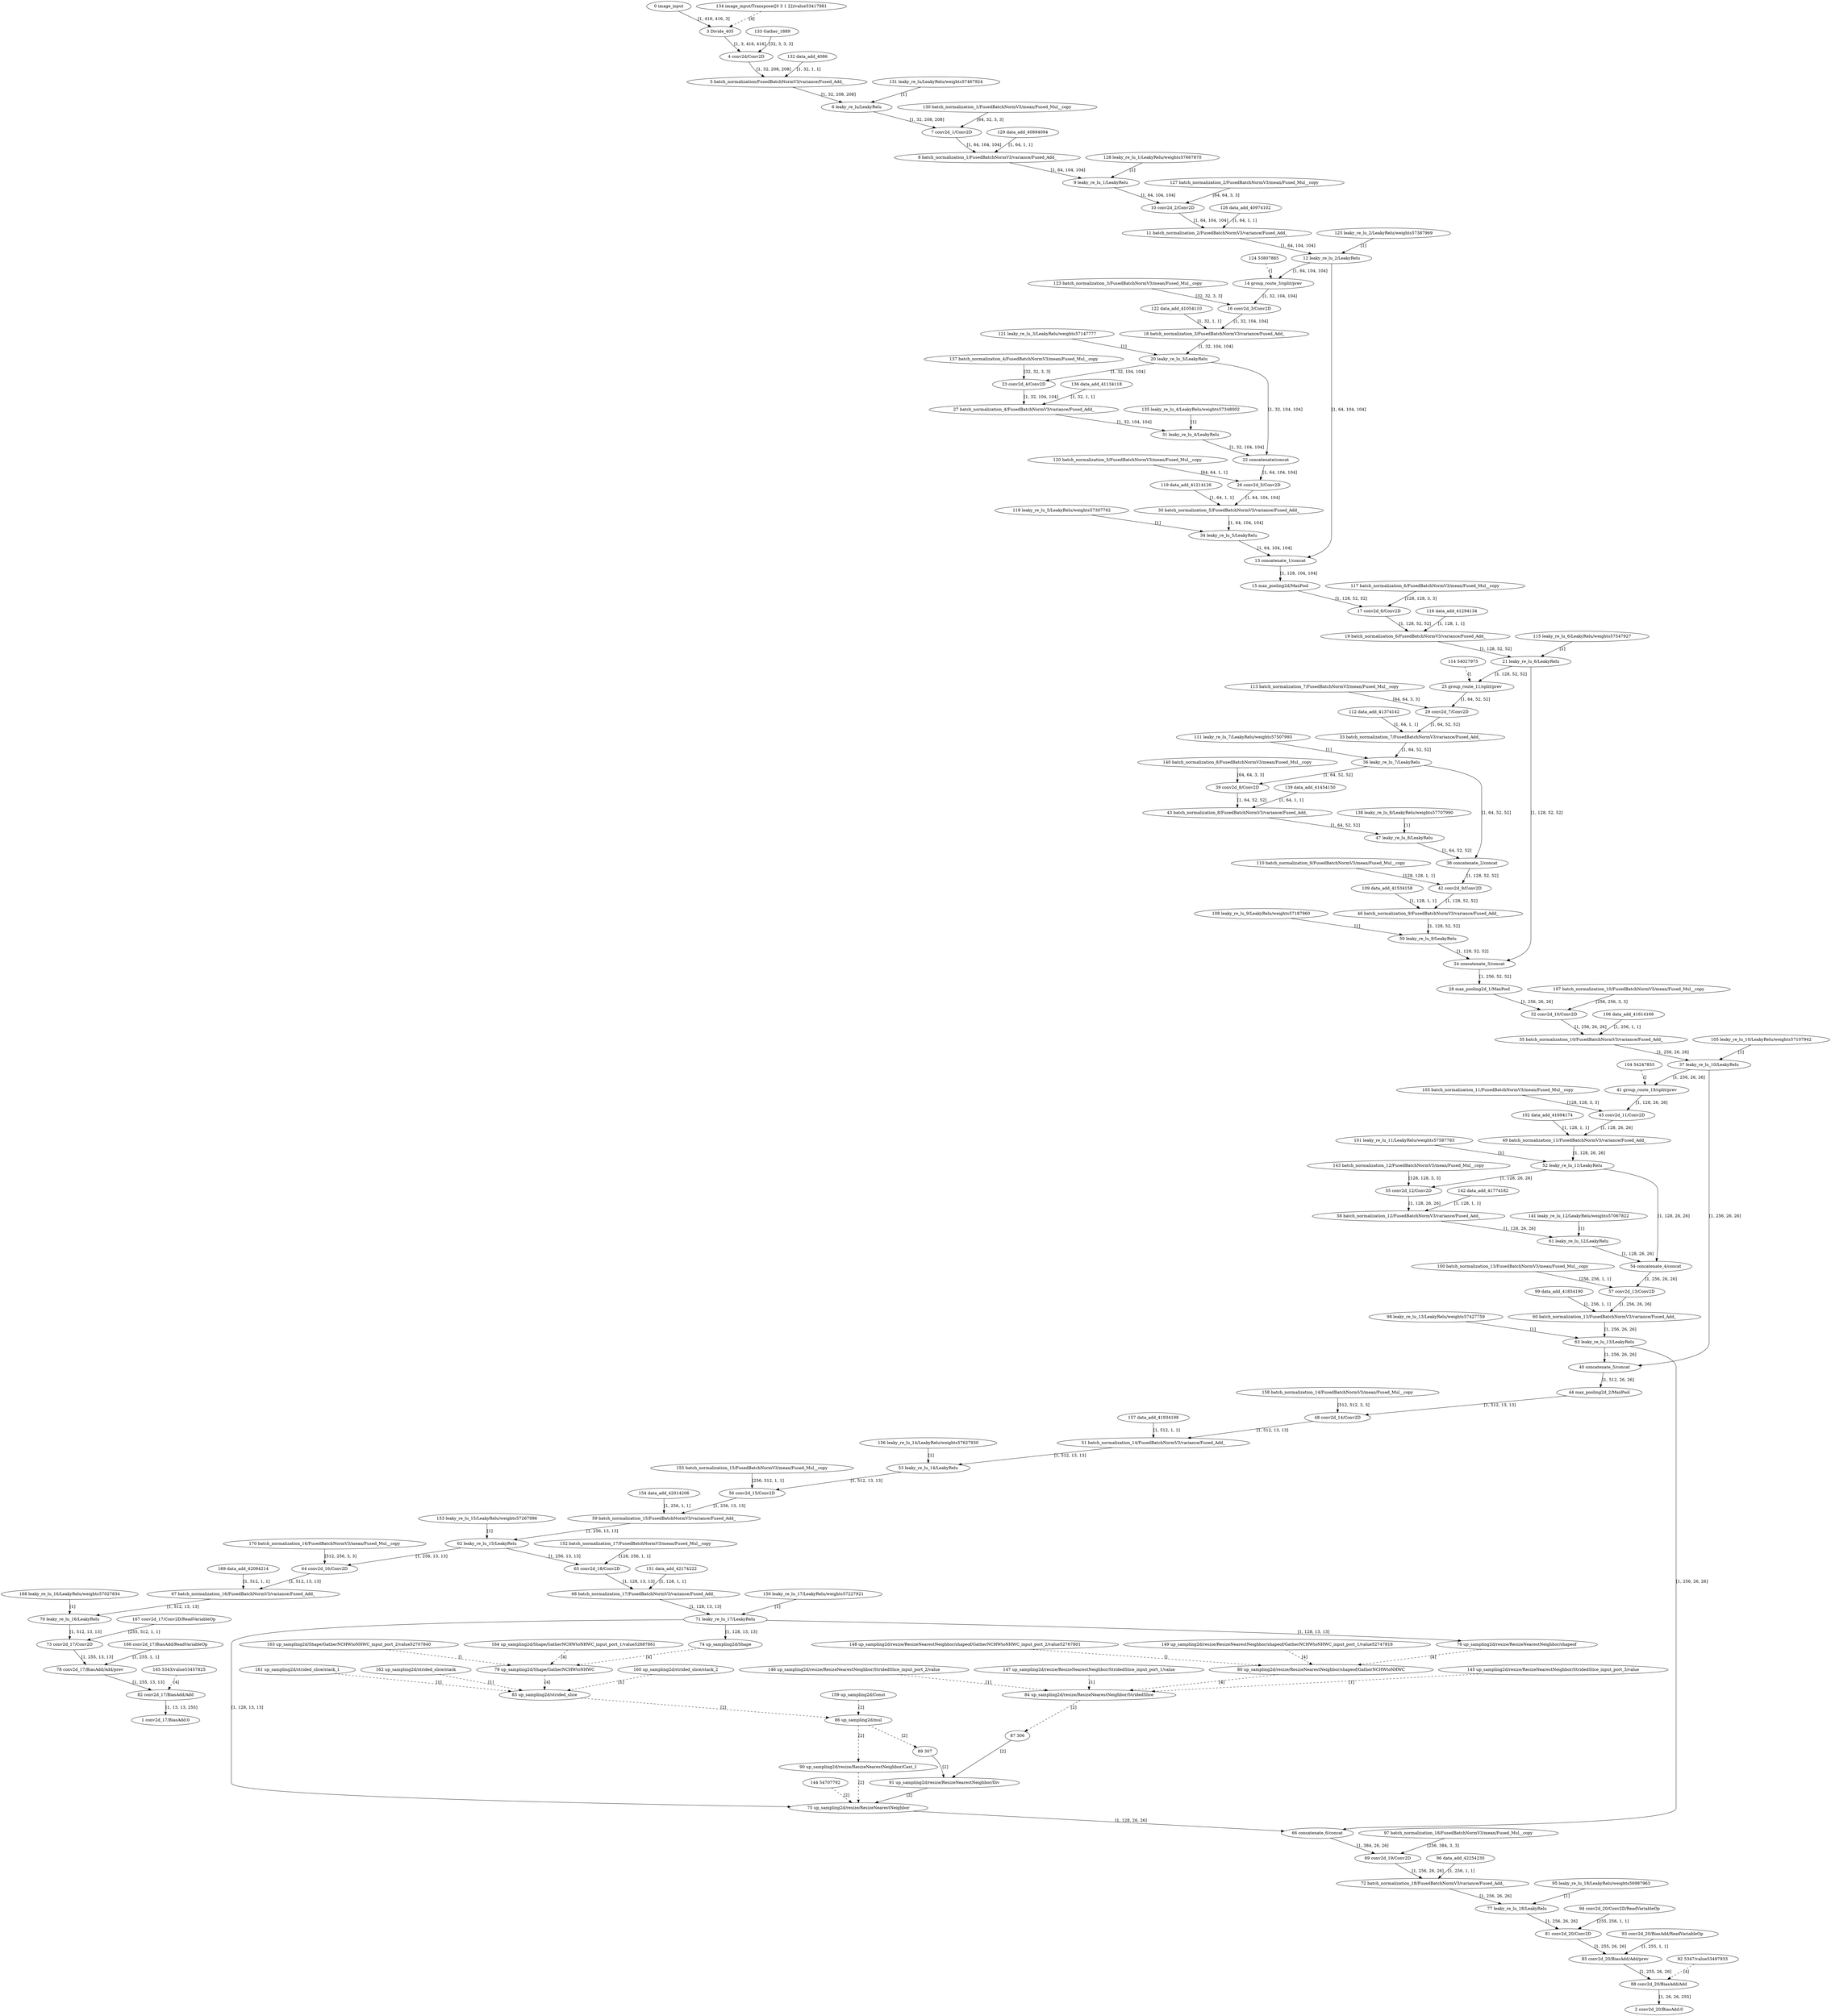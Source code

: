 strict digraph  {
"0 image_input" [id=0, type=nncf_model_input];
"1 conv2d_17/BiasAdd^0" [id=1, label="1 conv2d_17/BiasAdd:0", type=nncf_model_output];
"2 conv2d_20/BiasAdd^0" [id=2, label="2 conv2d_20/BiasAdd:0", type=nncf_model_output];
"3 Divide_405" [id=3, type=Transpose];
"4 conv2d/Conv2D" [id=4, type=Convolution];
"5 batch_normalization/FusedBatchNormV3/variance/Fused_Add_" [id=5, type=Add];
"6 leaky_re_lu/LeakyRelu" [id=6, type=PRelu];
"7 conv2d_1/Conv2D" [id=7, type=Convolution];
"8 batch_normalization_1/FusedBatchNormV3/variance/Fused_Add_" [id=8, type=Add];
"9 leaky_re_lu_1/LeakyRelu" [id=9, type=PRelu];
"10 conv2d_2/Conv2D" [id=10, type=Convolution];
"11 batch_normalization_2/FusedBatchNormV3/variance/Fused_Add_" [id=11, type=Add];
"12 leaky_re_lu_2/LeakyRelu" [id=12, type=PRelu];
"13 concatenate_1/concat" [id=13, type=Concat];
"14 group_route_3/split/prev" [id=14, type=Split];
"15 max_pooling2d/MaxPool" [id=15, type=MaxPool];
"16 conv2d_3/Conv2D" [id=16, type=Convolution];
"17 conv2d_6/Conv2D" [id=17, type=Convolution];
"18 batch_normalization_3/FusedBatchNormV3/variance/Fused_Add_" [id=18, type=Add];
"19 batch_normalization_6/FusedBatchNormV3/variance/Fused_Add_" [id=19, type=Add];
"20 leaky_re_lu_3/LeakyRelu" [id=20, type=PRelu];
"21 leaky_re_lu_6/LeakyRelu" [id=21, type=PRelu];
"22 concatenate/concat" [id=22, type=Concat];
"23 conv2d_4/Conv2D" [id=23, type=Convolution];
"24 concatenate_3/concat" [id=24, type=Concat];
"25 group_route_11/split/prev" [id=25, type=Split];
"26 conv2d_5/Conv2D" [id=26, type=Convolution];
"27 batch_normalization_4/FusedBatchNormV3/variance/Fused_Add_" [id=27, type=Add];
"28 max_pooling2d_1/MaxPool" [id=28, type=MaxPool];
"29 conv2d_7/Conv2D" [id=29, type=Convolution];
"30 batch_normalization_5/FusedBatchNormV3/variance/Fused_Add_" [id=30, type=Add];
"31 leaky_re_lu_4/LeakyRelu" [id=31, type=PRelu];
"32 conv2d_10/Conv2D" [id=32, type=Convolution];
"33 batch_normalization_7/FusedBatchNormV3/variance/Fused_Add_" [id=33, type=Add];
"34 leaky_re_lu_5/LeakyRelu" [id=34, type=PRelu];
"35 batch_normalization_10/FusedBatchNormV3/variance/Fused_Add_" [id=35, type=Add];
"36 leaky_re_lu_7/LeakyRelu" [id=36, type=PRelu];
"37 leaky_re_lu_10/LeakyRelu" [id=37, type=PRelu];
"38 concatenate_2/concat" [id=38, type=Concat];
"39 conv2d_8/Conv2D" [id=39, type=Convolution];
"40 concatenate_5/concat" [id=40, type=Concat];
"41 group_route_19/split/prev" [id=41, type=Split];
"42 conv2d_9/Conv2D" [id=42, type=Convolution];
"43 batch_normalization_8/FusedBatchNormV3/variance/Fused_Add_" [id=43, type=Add];
"44 max_pooling2d_2/MaxPool" [id=44, type=MaxPool];
"45 conv2d_11/Conv2D" [id=45, type=Convolution];
"46 batch_normalization_9/FusedBatchNormV3/variance/Fused_Add_" [id=46, type=Add];
"47 leaky_re_lu_8/LeakyRelu" [id=47, type=PRelu];
"48 conv2d_14/Conv2D" [id=48, type=Convolution];
"49 batch_normalization_11/FusedBatchNormV3/variance/Fused_Add_" [id=49, type=Add];
"50 leaky_re_lu_9/LeakyRelu" [id=50, type=PRelu];
"51 batch_normalization_14/FusedBatchNormV3/variance/Fused_Add_" [id=51, type=Add];
"52 leaky_re_lu_11/LeakyRelu" [id=52, type=PRelu];
"53 leaky_re_lu_14/LeakyRelu" [id=53, type=PRelu];
"54 concatenate_4/concat" [id=54, type=Concat];
"55 conv2d_12/Conv2D" [id=55, type=Convolution];
"56 conv2d_15/Conv2D" [id=56, type=Convolution];
"57 conv2d_13/Conv2D" [id=57, type=Convolution];
"58 batch_normalization_12/FusedBatchNormV3/variance/Fused_Add_" [id=58, type=Add];
"59 batch_normalization_15/FusedBatchNormV3/variance/Fused_Add_" [id=59, type=Add];
"60 batch_normalization_13/FusedBatchNormV3/variance/Fused_Add_" [id=60, type=Add];
"61 leaky_re_lu_12/LeakyRelu" [id=61, type=PRelu];
"62 leaky_re_lu_15/LeakyRelu" [id=62, type=PRelu];
"63 leaky_re_lu_13/LeakyRelu" [id=63, type=PRelu];
"64 conv2d_16/Conv2D" [id=64, type=Convolution];
"65 conv2d_18/Conv2D" [id=65, type=Convolution];
"66 concatenate_6/concat" [id=66, type=Concat];
"67 batch_normalization_16/FusedBatchNormV3/variance/Fused_Add_" [id=67, type=Add];
"68 batch_normalization_17/FusedBatchNormV3/variance/Fused_Add_" [id=68, type=Add];
"69 conv2d_19/Conv2D" [id=69, type=Convolution];
"70 leaky_re_lu_16/LeakyRelu" [id=70, type=PRelu];
"71 leaky_re_lu_17/LeakyRelu" [id=71, type=PRelu];
"72 batch_normalization_18/FusedBatchNormV3/variance/Fused_Add_" [id=72, type=Add];
"73 conv2d_17/Conv2D" [id=73, type=Convolution];
"74 up_sampling2d/Shape" [id=74, type=ShapeOf];
"75 up_sampling2d/resize/ResizeNearestNeighbor" [id=75, type=Interpolate];
"76 up_sampling2d/resize/ResizeNearestNeighbor/shapeof" [id=76, type=ShapeOf];
"77 leaky_re_lu_18/LeakyRelu" [id=77, type=PRelu];
"78 conv2d_17/BiasAdd/Add/prev" [id=78, type=Add];
"79 up_sampling2d/Shape/GatherNCHWtoNHWC" [id=79, type=Gather];
"80 up_sampling2d/resize/ResizeNearestNeighbor/shapeof/GatherNCHWtoNHWC" [id=80, type=Gather];
"81 conv2d_20/Conv2D" [id=81, type=Convolution];
"82 conv2d_17/BiasAdd/Add" [id=82, type=Transpose];
"83 up_sampling2d/strided_slice" [id=83, type=StridedSlice];
"84 up_sampling2d/resize/ResizeNearestNeighbor/StridedSlice" [id=84, type=StridedSlice];
"85 conv2d_20/BiasAdd/Add/prev" [id=85, type=Add];
"86 up_sampling2d/mul" [id=86, type=Multiply];
"87 306" [id=87, type=Convert];
"88 conv2d_20/BiasAdd/Add" [id=88, type=Transpose];
"89 307" [id=89, type=Convert];
"90 up_sampling2d/resize/ResizeNearestNeighbor/Cast_1" [id=90, type=Convert];
"91 up_sampling2d/resize/ResizeNearestNeighbor/Div" [id=91, type=Divide];
"92 5347/value53497933" [id=92, type=Constant];
"93 conv2d_20/BiasAdd/ReadVariableOp" [id=93, type=Constant];
"94 conv2d_20/Conv2D/ReadVariableOp" [id=94, type=Constant];
"95 leaky_re_lu_18/LeakyRelu/weights56987963" [id=95, type=Constant];
"96 data_add_42254230" [id=96, type=Constant];
"97 batch_normalization_18/FusedBatchNormV3/mean/Fused_Mul__copy" [id=97, type=Constant];
"98 leaky_re_lu_13/LeakyRelu/weights57427759" [id=98, type=Constant];
"99 data_add_41854190" [id=99, type=Constant];
"100 batch_normalization_13/FusedBatchNormV3/mean/Fused_Mul__copy" [id=100, type=Constant];
"101 leaky_re_lu_11/LeakyRelu/weights57587783" [id=101, type=Constant];
"102 data_add_41694174" [id=102, type=Constant];
"103 batch_normalization_11/FusedBatchNormV3/mean/Fused_Mul__copy" [id=103, type=Constant];
"104 54247855" [id=104, type=Constant];
"105 leaky_re_lu_10/LeakyRelu/weights57107942" [id=105, type=Constant];
"106 data_add_41614166" [id=106, type=Constant];
"107 batch_normalization_10/FusedBatchNormV3/mean/Fused_Mul__copy" [id=107, type=Constant];
"108 leaky_re_lu_9/LeakyRelu/weights57187960" [id=108, type=Constant];
"109 data_add_41534158" [id=109, type=Constant];
"110 batch_normalization_9/FusedBatchNormV3/mean/Fused_Mul__copy" [id=110, type=Constant];
"111 leaky_re_lu_7/LeakyRelu/weights57507993" [id=111, type=Constant];
"112 data_add_41374142" [id=112, type=Constant];
"113 batch_normalization_7/FusedBatchNormV3/mean/Fused_Mul__copy" [id=113, type=Constant];
"114 54027975" [id=114, type=Constant];
"115 leaky_re_lu_6/LeakyRelu/weights57547927" [id=115, type=Constant];
"116 data_add_41294134" [id=116, type=Constant];
"117 batch_normalization_6/FusedBatchNormV3/mean/Fused_Mul__copy" [id=117, type=Constant];
"118 leaky_re_lu_5/LeakyRelu/weights57307762" [id=118, type=Constant];
"119 data_add_41214126" [id=119, type=Constant];
"120 batch_normalization_5/FusedBatchNormV3/mean/Fused_Mul__copy" [id=120, type=Constant];
"121 leaky_re_lu_3/LeakyRelu/weights57147777" [id=121, type=Constant];
"122 data_add_41054110" [id=122, type=Constant];
"123 batch_normalization_3/FusedBatchNormV3/mean/Fused_Mul__copy" [id=123, type=Constant];
"124 53807885" [id=124, type=Constant];
"125 leaky_re_lu_2/LeakyRelu/weights57387969" [id=125, type=Constant];
"126 data_add_40974102" [id=126, type=Constant];
"127 batch_normalization_2/FusedBatchNormV3/mean/Fused_Mul__copy" [id=127, type=Constant];
"128 leaky_re_lu_1/LeakyRelu/weights57667870" [id=128, type=Constant];
"129 data_add_40894094" [id=129, type=Constant];
"130 batch_normalization_1/FusedBatchNormV3/mean/Fused_Mul__copy" [id=130, type=Constant];
"131 leaky_re_lu/LeakyRelu/weights57467924" [id=131, type=Constant];
"132 data_add_4086" [id=132, type=Constant];
"133 Gather_1889" [id=133, type=Constant];
"134 image_input/Transpose([0 3 1 2])/value53417981" [id=134, type=Constant];
"135 leaky_re_lu_4/LeakyRelu/weights57348002" [id=135, type=Constant];
"136 data_add_41134118" [id=136, type=Constant];
"137 batch_normalization_4/FusedBatchNormV3/mean/Fused_Mul__copy" [id=137, type=Constant];
"138 leaky_re_lu_8/LeakyRelu/weights57707990" [id=138, type=Constant];
"139 data_add_41454150" [id=139, type=Constant];
"140 batch_normalization_8/FusedBatchNormV3/mean/Fused_Mul__copy" [id=140, type=Constant];
"141 leaky_re_lu_12/LeakyRelu/weights57067822" [id=141, type=Constant];
"142 data_add_41774182" [id=142, type=Constant];
"143 batch_normalization_12/FusedBatchNormV3/mean/Fused_Mul__copy" [id=143, type=Constant];
"144 54707792" [id=144, type=Constant];
"145 up_sampling2d/resize/ResizeNearestNeighbor/StridedSlice_input_port_3/value" [id=145, type=Constant];
"146 up_sampling2d/resize/ResizeNearestNeighbor/StridedSlice_input_port_2/value" [id=146, type=Constant];
"147 up_sampling2d/resize/ResizeNearestNeighbor/StridedSlice_input_port_1/value" [id=147, type=Constant];
"148 up_sampling2d/resize/ResizeNearestNeighbor/shapeof/GatherNCHWtoNHWC_input_port_2/value52767801" [id=148, type=Constant];
"149 up_sampling2d/resize/ResizeNearestNeighbor/shapeof/GatherNCHWtoNHWC_input_port_1/value52747816" [id=149, type=Constant];
"150 leaky_re_lu_17/LeakyRelu/weights57227921" [id=150, type=Constant];
"151 data_add_42174222" [id=151, type=Constant];
"152 batch_normalization_17/FusedBatchNormV3/mean/Fused_Mul__copy" [id=152, type=Constant];
"153 leaky_re_lu_15/LeakyRelu/weights57267996" [id=153, type=Constant];
"154 data_add_42014206" [id=154, type=Constant];
"155 batch_normalization_15/FusedBatchNormV3/mean/Fused_Mul__copy" [id=155, type=Constant];
"156 leaky_re_lu_14/LeakyRelu/weights57627930" [id=156, type=Constant];
"157 data_add_41934198" [id=157, type=Constant];
"158 batch_normalization_14/FusedBatchNormV3/mean/Fused_Mul__copy" [id=158, type=Constant];
"159 up_sampling2d/Const" [id=159, type=Constant];
"160 up_sampling2d/strided_slice/stack_2" [id=160, type=Constant];
"161 up_sampling2d/strided_slice/stack_1" [id=161, type=Constant];
"162 up_sampling2d/strided_slice/stack" [id=162, type=Constant];
"163 up_sampling2d/Shape/GatherNCHWtoNHWC_input_port_2/value52707840" [id=163, type=Constant];
"164 up_sampling2d/Shape/GatherNCHWtoNHWC_input_port_1/value52687861" [id=164, type=Constant];
"165 5343/value53457825" [id=165, type=Constant];
"166 conv2d_17/BiasAdd/ReadVariableOp" [id=166, type=Constant];
"167 conv2d_17/Conv2D/ReadVariableOp" [id=167, type=Constant];
"168 leaky_re_lu_16/LeakyRelu/weights57027834" [id=168, type=Constant];
"169 data_add_42094214" [id=169, type=Constant];
"170 batch_normalization_16/FusedBatchNormV3/mean/Fused_Mul__copy" [id=170, type=Constant];
"0 image_input" -> "3 Divide_405"  [label="[1, 416, 416, 3]", style=solid];
"3 Divide_405" -> "4 conv2d/Conv2D"  [label="[1, 3, 416, 416]", style=solid];
"4 conv2d/Conv2D" -> "5 batch_normalization/FusedBatchNormV3/variance/Fused_Add_"  [label="[1, 32, 208, 208]", style=solid];
"5 batch_normalization/FusedBatchNormV3/variance/Fused_Add_" -> "6 leaky_re_lu/LeakyRelu"  [label="[1, 32, 208, 208]", style=solid];
"6 leaky_re_lu/LeakyRelu" -> "7 conv2d_1/Conv2D"  [label="[1, 32, 208, 208]", style=solid];
"7 conv2d_1/Conv2D" -> "8 batch_normalization_1/FusedBatchNormV3/variance/Fused_Add_"  [label="[1, 64, 104, 104]", style=solid];
"8 batch_normalization_1/FusedBatchNormV3/variance/Fused_Add_" -> "9 leaky_re_lu_1/LeakyRelu"  [label="[1, 64, 104, 104]", style=solid];
"9 leaky_re_lu_1/LeakyRelu" -> "10 conv2d_2/Conv2D"  [label="[1, 64, 104, 104]", style=solid];
"10 conv2d_2/Conv2D" -> "11 batch_normalization_2/FusedBatchNormV3/variance/Fused_Add_"  [label="[1, 64, 104, 104]", style=solid];
"11 batch_normalization_2/FusedBatchNormV3/variance/Fused_Add_" -> "12 leaky_re_lu_2/LeakyRelu"  [label="[1, 64, 104, 104]", style=solid];
"12 leaky_re_lu_2/LeakyRelu" -> "13 concatenate_1/concat"  [label="[1, 64, 104, 104]", style=solid];
"12 leaky_re_lu_2/LeakyRelu" -> "14 group_route_3/split/prev"  [label="[1, 64, 104, 104]", style=solid];
"13 concatenate_1/concat" -> "15 max_pooling2d/MaxPool"  [label="[1, 128, 104, 104]", style=solid];
"14 group_route_3/split/prev" -> "16 conv2d_3/Conv2D"  [label="[1, 32, 104, 104]", style=solid];
"15 max_pooling2d/MaxPool" -> "17 conv2d_6/Conv2D"  [label="[1, 128, 52, 52]", style=solid];
"16 conv2d_3/Conv2D" -> "18 batch_normalization_3/FusedBatchNormV3/variance/Fused_Add_"  [label="[1, 32, 104, 104]", style=solid];
"17 conv2d_6/Conv2D" -> "19 batch_normalization_6/FusedBatchNormV3/variance/Fused_Add_"  [label="[1, 128, 52, 52]", style=solid];
"18 batch_normalization_3/FusedBatchNormV3/variance/Fused_Add_" -> "20 leaky_re_lu_3/LeakyRelu"  [label="[1, 32, 104, 104]", style=solid];
"19 batch_normalization_6/FusedBatchNormV3/variance/Fused_Add_" -> "21 leaky_re_lu_6/LeakyRelu"  [label="[1, 128, 52, 52]", style=solid];
"20 leaky_re_lu_3/LeakyRelu" -> "22 concatenate/concat"  [label="[1, 32, 104, 104]", style=solid];
"20 leaky_re_lu_3/LeakyRelu" -> "23 conv2d_4/Conv2D"  [label="[1, 32, 104, 104]", style=solid];
"21 leaky_re_lu_6/LeakyRelu" -> "24 concatenate_3/concat"  [label="[1, 128, 52, 52]", style=solid];
"21 leaky_re_lu_6/LeakyRelu" -> "25 group_route_11/split/prev"  [label="[1, 128, 52, 52]", style=solid];
"22 concatenate/concat" -> "26 conv2d_5/Conv2D"  [label="[1, 64, 104, 104]", style=solid];
"23 conv2d_4/Conv2D" -> "27 batch_normalization_4/FusedBatchNormV3/variance/Fused_Add_"  [label="[1, 32, 104, 104]", style=solid];
"24 concatenate_3/concat" -> "28 max_pooling2d_1/MaxPool"  [label="[1, 256, 52, 52]", style=solid];
"25 group_route_11/split/prev" -> "29 conv2d_7/Conv2D"  [label="[1, 64, 52, 52]", style=solid];
"26 conv2d_5/Conv2D" -> "30 batch_normalization_5/FusedBatchNormV3/variance/Fused_Add_"  [label="[1, 64, 104, 104]", style=solid];
"27 batch_normalization_4/FusedBatchNormV3/variance/Fused_Add_" -> "31 leaky_re_lu_4/LeakyRelu"  [label="[1, 32, 104, 104]", style=solid];
"28 max_pooling2d_1/MaxPool" -> "32 conv2d_10/Conv2D"  [label="[1, 256, 26, 26]", style=solid];
"29 conv2d_7/Conv2D" -> "33 batch_normalization_7/FusedBatchNormV3/variance/Fused_Add_"  [label="[1, 64, 52, 52]", style=solid];
"30 batch_normalization_5/FusedBatchNormV3/variance/Fused_Add_" -> "34 leaky_re_lu_5/LeakyRelu"  [label="[1, 64, 104, 104]", style=solid];
"31 leaky_re_lu_4/LeakyRelu" -> "22 concatenate/concat"  [label="[1, 32, 104, 104]", style=solid];
"32 conv2d_10/Conv2D" -> "35 batch_normalization_10/FusedBatchNormV3/variance/Fused_Add_"  [label="[1, 256, 26, 26]", style=solid];
"33 batch_normalization_7/FusedBatchNormV3/variance/Fused_Add_" -> "36 leaky_re_lu_7/LeakyRelu"  [label="[1, 64, 52, 52]", style=solid];
"34 leaky_re_lu_5/LeakyRelu" -> "13 concatenate_1/concat"  [label="[1, 64, 104, 104]", style=solid];
"35 batch_normalization_10/FusedBatchNormV3/variance/Fused_Add_" -> "37 leaky_re_lu_10/LeakyRelu"  [label="[1, 256, 26, 26]", style=solid];
"36 leaky_re_lu_7/LeakyRelu" -> "38 concatenate_2/concat"  [label="[1, 64, 52, 52]", style=solid];
"36 leaky_re_lu_7/LeakyRelu" -> "39 conv2d_8/Conv2D"  [label="[1, 64, 52, 52]", style=solid];
"37 leaky_re_lu_10/LeakyRelu" -> "40 concatenate_5/concat"  [label="[1, 256, 26, 26]", style=solid];
"37 leaky_re_lu_10/LeakyRelu" -> "41 group_route_19/split/prev"  [label="[1, 256, 26, 26]", style=solid];
"38 concatenate_2/concat" -> "42 conv2d_9/Conv2D"  [label="[1, 128, 52, 52]", style=solid];
"39 conv2d_8/Conv2D" -> "43 batch_normalization_8/FusedBatchNormV3/variance/Fused_Add_"  [label="[1, 64, 52, 52]", style=solid];
"40 concatenate_5/concat" -> "44 max_pooling2d_2/MaxPool"  [label="[1, 512, 26, 26]", style=solid];
"41 group_route_19/split/prev" -> "45 conv2d_11/Conv2D"  [label="[1, 128, 26, 26]", style=solid];
"42 conv2d_9/Conv2D" -> "46 batch_normalization_9/FusedBatchNormV3/variance/Fused_Add_"  [label="[1, 128, 52, 52]", style=solid];
"43 batch_normalization_8/FusedBatchNormV3/variance/Fused_Add_" -> "47 leaky_re_lu_8/LeakyRelu"  [label="[1, 64, 52, 52]", style=solid];
"44 max_pooling2d_2/MaxPool" -> "48 conv2d_14/Conv2D"  [label="[1, 512, 13, 13]", style=solid];
"45 conv2d_11/Conv2D" -> "49 batch_normalization_11/FusedBatchNormV3/variance/Fused_Add_"  [label="[1, 128, 26, 26]", style=solid];
"46 batch_normalization_9/FusedBatchNormV3/variance/Fused_Add_" -> "50 leaky_re_lu_9/LeakyRelu"  [label="[1, 128, 52, 52]", style=solid];
"47 leaky_re_lu_8/LeakyRelu" -> "38 concatenate_2/concat"  [label="[1, 64, 52, 52]", style=solid];
"48 conv2d_14/Conv2D" -> "51 batch_normalization_14/FusedBatchNormV3/variance/Fused_Add_"  [label="[1, 512, 13, 13]", style=solid];
"49 batch_normalization_11/FusedBatchNormV3/variance/Fused_Add_" -> "52 leaky_re_lu_11/LeakyRelu"  [label="[1, 128, 26, 26]", style=solid];
"50 leaky_re_lu_9/LeakyRelu" -> "24 concatenate_3/concat"  [label="[1, 128, 52, 52]", style=solid];
"51 batch_normalization_14/FusedBatchNormV3/variance/Fused_Add_" -> "53 leaky_re_lu_14/LeakyRelu"  [label="[1, 512, 13, 13]", style=solid];
"52 leaky_re_lu_11/LeakyRelu" -> "54 concatenate_4/concat"  [label="[1, 128, 26, 26]", style=solid];
"52 leaky_re_lu_11/LeakyRelu" -> "55 conv2d_12/Conv2D"  [label="[1, 128, 26, 26]", style=solid];
"53 leaky_re_lu_14/LeakyRelu" -> "56 conv2d_15/Conv2D"  [label="[1, 512, 13, 13]", style=solid];
"54 concatenate_4/concat" -> "57 conv2d_13/Conv2D"  [label="[1, 256, 26, 26]", style=solid];
"55 conv2d_12/Conv2D" -> "58 batch_normalization_12/FusedBatchNormV3/variance/Fused_Add_"  [label="[1, 128, 26, 26]", style=solid];
"56 conv2d_15/Conv2D" -> "59 batch_normalization_15/FusedBatchNormV3/variance/Fused_Add_"  [label="[1, 256, 13, 13]", style=solid];
"57 conv2d_13/Conv2D" -> "60 batch_normalization_13/FusedBatchNormV3/variance/Fused_Add_"  [label="[1, 256, 26, 26]", style=solid];
"58 batch_normalization_12/FusedBatchNormV3/variance/Fused_Add_" -> "61 leaky_re_lu_12/LeakyRelu"  [label="[1, 128, 26, 26]", style=solid];
"59 batch_normalization_15/FusedBatchNormV3/variance/Fused_Add_" -> "62 leaky_re_lu_15/LeakyRelu"  [label="[1, 256, 13, 13]", style=solid];
"60 batch_normalization_13/FusedBatchNormV3/variance/Fused_Add_" -> "63 leaky_re_lu_13/LeakyRelu"  [label="[1, 256, 26, 26]", style=solid];
"61 leaky_re_lu_12/LeakyRelu" -> "54 concatenate_4/concat"  [label="[1, 128, 26, 26]", style=solid];
"62 leaky_re_lu_15/LeakyRelu" -> "64 conv2d_16/Conv2D"  [label="[1, 256, 13, 13]", style=solid];
"62 leaky_re_lu_15/LeakyRelu" -> "65 conv2d_18/Conv2D"  [label="[1, 256, 13, 13]", style=solid];
"63 leaky_re_lu_13/LeakyRelu" -> "40 concatenate_5/concat"  [label="[1, 256, 26, 26]", style=solid];
"63 leaky_re_lu_13/LeakyRelu" -> "66 concatenate_6/concat"  [label="[1, 256, 26, 26]", style=solid];
"64 conv2d_16/Conv2D" -> "67 batch_normalization_16/FusedBatchNormV3/variance/Fused_Add_"  [label="[1, 512, 13, 13]", style=solid];
"65 conv2d_18/Conv2D" -> "68 batch_normalization_17/FusedBatchNormV3/variance/Fused_Add_"  [label="[1, 128, 13, 13]", style=solid];
"66 concatenate_6/concat" -> "69 conv2d_19/Conv2D"  [label="[1, 384, 26, 26]", style=solid];
"67 batch_normalization_16/FusedBatchNormV3/variance/Fused_Add_" -> "70 leaky_re_lu_16/LeakyRelu"  [label="[1, 512, 13, 13]", style=solid];
"68 batch_normalization_17/FusedBatchNormV3/variance/Fused_Add_" -> "71 leaky_re_lu_17/LeakyRelu"  [label="[1, 128, 13, 13]", style=solid];
"69 conv2d_19/Conv2D" -> "72 batch_normalization_18/FusedBatchNormV3/variance/Fused_Add_"  [label="[1, 256, 26, 26]", style=solid];
"70 leaky_re_lu_16/LeakyRelu" -> "73 conv2d_17/Conv2D"  [label="[1, 512, 13, 13]", style=solid];
"71 leaky_re_lu_17/LeakyRelu" -> "74 up_sampling2d/Shape"  [label="[1, 128, 13, 13]", style=solid];
"71 leaky_re_lu_17/LeakyRelu" -> "75 up_sampling2d/resize/ResizeNearestNeighbor"  [label="[1, 128, 13, 13]", style=solid];
"71 leaky_re_lu_17/LeakyRelu" -> "76 up_sampling2d/resize/ResizeNearestNeighbor/shapeof"  [label="[1, 128, 13, 13]", style=solid];
"72 batch_normalization_18/FusedBatchNormV3/variance/Fused_Add_" -> "77 leaky_re_lu_18/LeakyRelu"  [label="[1, 256, 26, 26]", style=solid];
"73 conv2d_17/Conv2D" -> "78 conv2d_17/BiasAdd/Add/prev"  [label="[1, 255, 13, 13]", style=solid];
"74 up_sampling2d/Shape" -> "79 up_sampling2d/Shape/GatherNCHWtoNHWC"  [label="[4]", style=dashed];
"75 up_sampling2d/resize/ResizeNearestNeighbor" -> "66 concatenate_6/concat"  [label="[1, 128, 26, 26]", style=solid];
"76 up_sampling2d/resize/ResizeNearestNeighbor/shapeof" -> "80 up_sampling2d/resize/ResizeNearestNeighbor/shapeof/GatherNCHWtoNHWC"  [label="[4]", style=dashed];
"77 leaky_re_lu_18/LeakyRelu" -> "81 conv2d_20/Conv2D"  [label="[1, 256, 26, 26]", style=solid];
"78 conv2d_17/BiasAdd/Add/prev" -> "82 conv2d_17/BiasAdd/Add"  [label="[1, 255, 13, 13]", style=solid];
"79 up_sampling2d/Shape/GatherNCHWtoNHWC" -> "83 up_sampling2d/strided_slice"  [label="[4]", style=dashed];
"80 up_sampling2d/resize/ResizeNearestNeighbor/shapeof/GatherNCHWtoNHWC" -> "84 up_sampling2d/resize/ResizeNearestNeighbor/StridedSlice"  [label="[4]", style=dashed];
"81 conv2d_20/Conv2D" -> "85 conv2d_20/BiasAdd/Add/prev"  [label="[1, 255, 26, 26]", style=solid];
"82 conv2d_17/BiasAdd/Add" -> "1 conv2d_17/BiasAdd^0"  [label="[1, 13, 13, 255]", style=solid];
"83 up_sampling2d/strided_slice" -> "86 up_sampling2d/mul"  [label="[2]", style=dashed];
"84 up_sampling2d/resize/ResizeNearestNeighbor/StridedSlice" -> "87 306"  [label="[2]", style=dashed];
"85 conv2d_20/BiasAdd/Add/prev" -> "88 conv2d_20/BiasAdd/Add"  [label="[1, 255, 26, 26]", style=solid];
"86 up_sampling2d/mul" -> "89 307"  [label="[2]", style=dashed];
"86 up_sampling2d/mul" -> "90 up_sampling2d/resize/ResizeNearestNeighbor/Cast_1"  [label="[2]", style=dashed];
"87 306" -> "91 up_sampling2d/resize/ResizeNearestNeighbor/Div"  [label="[2]", style=solid];
"88 conv2d_20/BiasAdd/Add" -> "2 conv2d_20/BiasAdd^0"  [label="[1, 26, 26, 255]", style=solid];
"89 307" -> "91 up_sampling2d/resize/ResizeNearestNeighbor/Div"  [label="[2]", style=solid];
"90 up_sampling2d/resize/ResizeNearestNeighbor/Cast_1" -> "75 up_sampling2d/resize/ResizeNearestNeighbor"  [label="[2]", style=dashed];
"91 up_sampling2d/resize/ResizeNearestNeighbor/Div" -> "75 up_sampling2d/resize/ResizeNearestNeighbor"  [label="[2]", style=solid];
"92 5347/value53497933" -> "88 conv2d_20/BiasAdd/Add"  [label="[4]", style=dashed];
"93 conv2d_20/BiasAdd/ReadVariableOp" -> "85 conv2d_20/BiasAdd/Add/prev"  [label="[1, 255, 1, 1]", style=solid];
"94 conv2d_20/Conv2D/ReadVariableOp" -> "81 conv2d_20/Conv2D"  [label="[255, 256, 1, 1]", style=solid];
"95 leaky_re_lu_18/LeakyRelu/weights56987963" -> "77 leaky_re_lu_18/LeakyRelu"  [label="[1]", style=solid];
"96 data_add_42254230" -> "72 batch_normalization_18/FusedBatchNormV3/variance/Fused_Add_"  [label="[1, 256, 1, 1]", style=solid];
"97 batch_normalization_18/FusedBatchNormV3/mean/Fused_Mul__copy" -> "69 conv2d_19/Conv2D"  [label="[256, 384, 3, 3]", style=solid];
"98 leaky_re_lu_13/LeakyRelu/weights57427759" -> "63 leaky_re_lu_13/LeakyRelu"  [label="[1]", style=solid];
"99 data_add_41854190" -> "60 batch_normalization_13/FusedBatchNormV3/variance/Fused_Add_"  [label="[1, 256, 1, 1]", style=solid];
"100 batch_normalization_13/FusedBatchNormV3/mean/Fused_Mul__copy" -> "57 conv2d_13/Conv2D"  [label="[256, 256, 1, 1]", style=solid];
"101 leaky_re_lu_11/LeakyRelu/weights57587783" -> "52 leaky_re_lu_11/LeakyRelu"  [label="[1]", style=solid];
"102 data_add_41694174" -> "49 batch_normalization_11/FusedBatchNormV3/variance/Fused_Add_"  [label="[1, 128, 1, 1]", style=solid];
"103 batch_normalization_11/FusedBatchNormV3/mean/Fused_Mul__copy" -> "45 conv2d_11/Conv2D"  [label="[128, 128, 3, 3]", style=solid];
"104 54247855" -> "41 group_route_19/split/prev"  [label="[]", style=dashed];
"105 leaky_re_lu_10/LeakyRelu/weights57107942" -> "37 leaky_re_lu_10/LeakyRelu"  [label="[1]", style=solid];
"106 data_add_41614166" -> "35 batch_normalization_10/FusedBatchNormV3/variance/Fused_Add_"  [label="[1, 256, 1, 1]", style=solid];
"107 batch_normalization_10/FusedBatchNormV3/mean/Fused_Mul__copy" -> "32 conv2d_10/Conv2D"  [label="[256, 256, 3, 3]", style=solid];
"108 leaky_re_lu_9/LeakyRelu/weights57187960" -> "50 leaky_re_lu_9/LeakyRelu"  [label="[1]", style=solid];
"109 data_add_41534158" -> "46 batch_normalization_9/FusedBatchNormV3/variance/Fused_Add_"  [label="[1, 128, 1, 1]", style=solid];
"110 batch_normalization_9/FusedBatchNormV3/mean/Fused_Mul__copy" -> "42 conv2d_9/Conv2D"  [label="[128, 128, 1, 1]", style=solid];
"111 leaky_re_lu_7/LeakyRelu/weights57507993" -> "36 leaky_re_lu_7/LeakyRelu"  [label="[1]", style=solid];
"112 data_add_41374142" -> "33 batch_normalization_7/FusedBatchNormV3/variance/Fused_Add_"  [label="[1, 64, 1, 1]", style=solid];
"113 batch_normalization_7/FusedBatchNormV3/mean/Fused_Mul__copy" -> "29 conv2d_7/Conv2D"  [label="[64, 64, 3, 3]", style=solid];
"114 54027975" -> "25 group_route_11/split/prev"  [label="[]", style=dashed];
"115 leaky_re_lu_6/LeakyRelu/weights57547927" -> "21 leaky_re_lu_6/LeakyRelu"  [label="[1]", style=solid];
"116 data_add_41294134" -> "19 batch_normalization_6/FusedBatchNormV3/variance/Fused_Add_"  [label="[1, 128, 1, 1]", style=solid];
"117 batch_normalization_6/FusedBatchNormV3/mean/Fused_Mul__copy" -> "17 conv2d_6/Conv2D"  [label="[128, 128, 3, 3]", style=solid];
"118 leaky_re_lu_5/LeakyRelu/weights57307762" -> "34 leaky_re_lu_5/LeakyRelu"  [label="[1]", style=solid];
"119 data_add_41214126" -> "30 batch_normalization_5/FusedBatchNormV3/variance/Fused_Add_"  [label="[1, 64, 1, 1]", style=solid];
"120 batch_normalization_5/FusedBatchNormV3/mean/Fused_Mul__copy" -> "26 conv2d_5/Conv2D"  [label="[64, 64, 1, 1]", style=solid];
"121 leaky_re_lu_3/LeakyRelu/weights57147777" -> "20 leaky_re_lu_3/LeakyRelu"  [label="[1]", style=solid];
"122 data_add_41054110" -> "18 batch_normalization_3/FusedBatchNormV3/variance/Fused_Add_"  [label="[1, 32, 1, 1]", style=solid];
"123 batch_normalization_3/FusedBatchNormV3/mean/Fused_Mul__copy" -> "16 conv2d_3/Conv2D"  [label="[32, 32, 3, 3]", style=solid];
"124 53807885" -> "14 group_route_3/split/prev"  [label="[]", style=dashed];
"125 leaky_re_lu_2/LeakyRelu/weights57387969" -> "12 leaky_re_lu_2/LeakyRelu"  [label="[1]", style=solid];
"126 data_add_40974102" -> "11 batch_normalization_2/FusedBatchNormV3/variance/Fused_Add_"  [label="[1, 64, 1, 1]", style=solid];
"127 batch_normalization_2/FusedBatchNormV3/mean/Fused_Mul__copy" -> "10 conv2d_2/Conv2D"  [label="[64, 64, 3, 3]", style=solid];
"128 leaky_re_lu_1/LeakyRelu/weights57667870" -> "9 leaky_re_lu_1/LeakyRelu"  [label="[1]", style=solid];
"129 data_add_40894094" -> "8 batch_normalization_1/FusedBatchNormV3/variance/Fused_Add_"  [label="[1, 64, 1, 1]", style=solid];
"130 batch_normalization_1/FusedBatchNormV3/mean/Fused_Mul__copy" -> "7 conv2d_1/Conv2D"  [label="[64, 32, 3, 3]", style=solid];
"131 leaky_re_lu/LeakyRelu/weights57467924" -> "6 leaky_re_lu/LeakyRelu"  [label="[1]", style=solid];
"132 data_add_4086" -> "5 batch_normalization/FusedBatchNormV3/variance/Fused_Add_"  [label="[1, 32, 1, 1]", style=solid];
"133 Gather_1889" -> "4 conv2d/Conv2D"  [label="[32, 3, 3, 3]", style=solid];
"134 image_input/Transpose([0 3 1 2])/value53417981" -> "3 Divide_405"  [label="[4]", style=dashed];
"135 leaky_re_lu_4/LeakyRelu/weights57348002" -> "31 leaky_re_lu_4/LeakyRelu"  [label="[1]", style=solid];
"136 data_add_41134118" -> "27 batch_normalization_4/FusedBatchNormV3/variance/Fused_Add_"  [label="[1, 32, 1, 1]", style=solid];
"137 batch_normalization_4/FusedBatchNormV3/mean/Fused_Mul__copy" -> "23 conv2d_4/Conv2D"  [label="[32, 32, 3, 3]", style=solid];
"138 leaky_re_lu_8/LeakyRelu/weights57707990" -> "47 leaky_re_lu_8/LeakyRelu"  [label="[1]", style=solid];
"139 data_add_41454150" -> "43 batch_normalization_8/FusedBatchNormV3/variance/Fused_Add_"  [label="[1, 64, 1, 1]", style=solid];
"140 batch_normalization_8/FusedBatchNormV3/mean/Fused_Mul__copy" -> "39 conv2d_8/Conv2D"  [label="[64, 64, 3, 3]", style=solid];
"141 leaky_re_lu_12/LeakyRelu/weights57067822" -> "61 leaky_re_lu_12/LeakyRelu"  [label="[1]", style=solid];
"142 data_add_41774182" -> "58 batch_normalization_12/FusedBatchNormV3/variance/Fused_Add_"  [label="[1, 128, 1, 1]", style=solid];
"143 batch_normalization_12/FusedBatchNormV3/mean/Fused_Mul__copy" -> "55 conv2d_12/Conv2D"  [label="[128, 128, 3, 3]", style=solid];
"144 54707792" -> "75 up_sampling2d/resize/ResizeNearestNeighbor"  [label="[2]", style=dashed];
"145 up_sampling2d/resize/ResizeNearestNeighbor/StridedSlice_input_port_3/value" -> "84 up_sampling2d/resize/ResizeNearestNeighbor/StridedSlice"  [label="[1]", style=dashed];
"146 up_sampling2d/resize/ResizeNearestNeighbor/StridedSlice_input_port_2/value" -> "84 up_sampling2d/resize/ResizeNearestNeighbor/StridedSlice"  [label="[1]", style=dashed];
"147 up_sampling2d/resize/ResizeNearestNeighbor/StridedSlice_input_port_1/value" -> "84 up_sampling2d/resize/ResizeNearestNeighbor/StridedSlice"  [label="[1]", style=dashed];
"148 up_sampling2d/resize/ResizeNearestNeighbor/shapeof/GatherNCHWtoNHWC_input_port_2/value52767801" -> "80 up_sampling2d/resize/ResizeNearestNeighbor/shapeof/GatherNCHWtoNHWC"  [label="[]", style=dashed];
"149 up_sampling2d/resize/ResizeNearestNeighbor/shapeof/GatherNCHWtoNHWC_input_port_1/value52747816" -> "80 up_sampling2d/resize/ResizeNearestNeighbor/shapeof/GatherNCHWtoNHWC"  [label="[4]", style=dashed];
"150 leaky_re_lu_17/LeakyRelu/weights57227921" -> "71 leaky_re_lu_17/LeakyRelu"  [label="[1]", style=solid];
"151 data_add_42174222" -> "68 batch_normalization_17/FusedBatchNormV3/variance/Fused_Add_"  [label="[1, 128, 1, 1]", style=solid];
"152 batch_normalization_17/FusedBatchNormV3/mean/Fused_Mul__copy" -> "65 conv2d_18/Conv2D"  [label="[128, 256, 1, 1]", style=solid];
"153 leaky_re_lu_15/LeakyRelu/weights57267996" -> "62 leaky_re_lu_15/LeakyRelu"  [label="[1]", style=solid];
"154 data_add_42014206" -> "59 batch_normalization_15/FusedBatchNormV3/variance/Fused_Add_"  [label="[1, 256, 1, 1]", style=solid];
"155 batch_normalization_15/FusedBatchNormV3/mean/Fused_Mul__copy" -> "56 conv2d_15/Conv2D"  [label="[256, 512, 1, 1]", style=solid];
"156 leaky_re_lu_14/LeakyRelu/weights57627930" -> "53 leaky_re_lu_14/LeakyRelu"  [label="[1]", style=solid];
"157 data_add_41934198" -> "51 batch_normalization_14/FusedBatchNormV3/variance/Fused_Add_"  [label="[1, 512, 1, 1]", style=solid];
"158 batch_normalization_14/FusedBatchNormV3/mean/Fused_Mul__copy" -> "48 conv2d_14/Conv2D"  [label="[512, 512, 3, 3]", style=solid];
"159 up_sampling2d/Const" -> "86 up_sampling2d/mul"  [label="[2]", style=dashed];
"160 up_sampling2d/strided_slice/stack_2" -> "83 up_sampling2d/strided_slice"  [label="[1]", style=dashed];
"161 up_sampling2d/strided_slice/stack_1" -> "83 up_sampling2d/strided_slice"  [label="[1]", style=dashed];
"162 up_sampling2d/strided_slice/stack" -> "83 up_sampling2d/strided_slice"  [label="[1]", style=dashed];
"163 up_sampling2d/Shape/GatherNCHWtoNHWC_input_port_2/value52707840" -> "79 up_sampling2d/Shape/GatherNCHWtoNHWC"  [label="[]", style=dashed];
"164 up_sampling2d/Shape/GatherNCHWtoNHWC_input_port_1/value52687861" -> "79 up_sampling2d/Shape/GatherNCHWtoNHWC"  [label="[4]", style=dashed];
"165 5343/value53457825" -> "82 conv2d_17/BiasAdd/Add"  [label="[4]", style=dashed];
"166 conv2d_17/BiasAdd/ReadVariableOp" -> "78 conv2d_17/BiasAdd/Add/prev"  [label="[1, 255, 1, 1]", style=solid];
"167 conv2d_17/Conv2D/ReadVariableOp" -> "73 conv2d_17/Conv2D"  [label="[255, 512, 1, 1]", style=solid];
"168 leaky_re_lu_16/LeakyRelu/weights57027834" -> "70 leaky_re_lu_16/LeakyRelu"  [label="[1]", style=solid];
"169 data_add_42094214" -> "67 batch_normalization_16/FusedBatchNormV3/variance/Fused_Add_"  [label="[1, 512, 1, 1]", style=solid];
"170 batch_normalization_16/FusedBatchNormV3/mean/Fused_Mul__copy" -> "64 conv2d_16/Conv2D"  [label="[512, 256, 3, 3]", style=solid];
}
